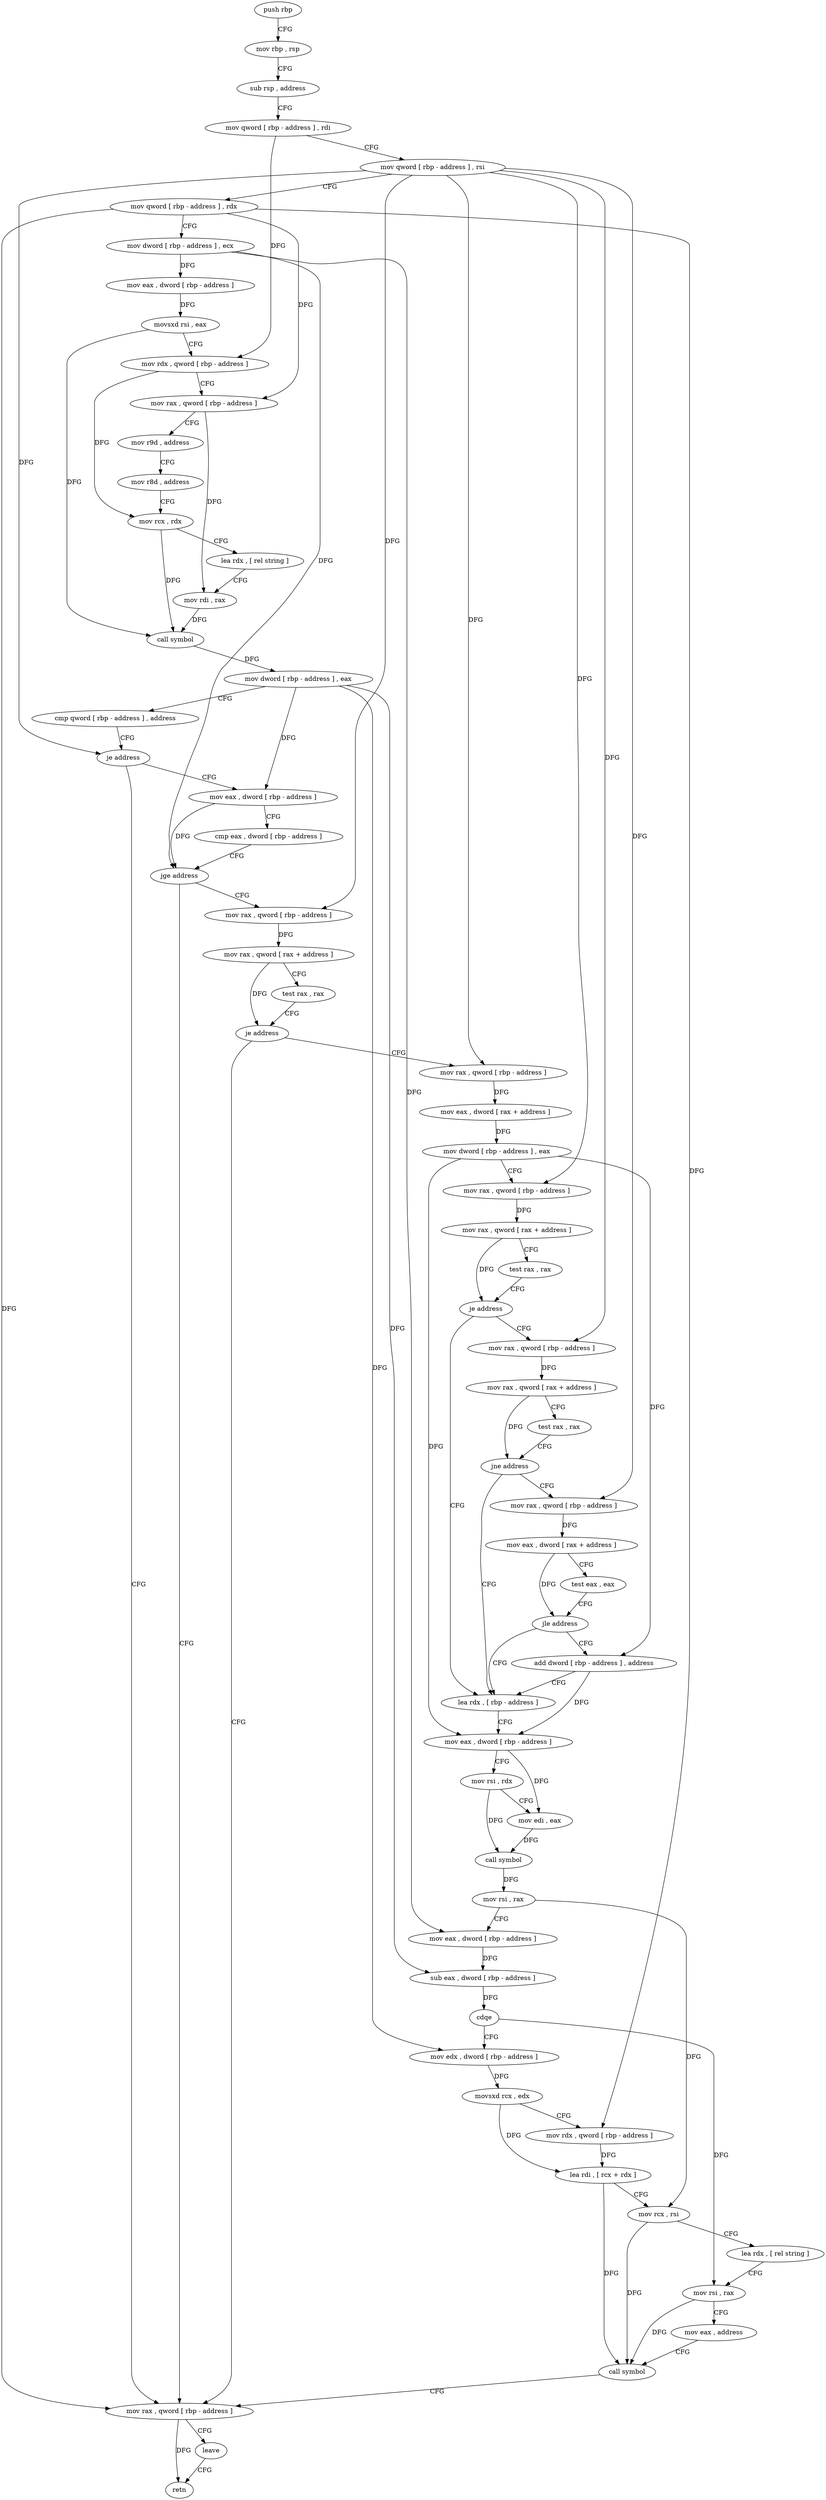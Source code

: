 digraph "func" {
"264074" [label = "push rbp" ]
"264075" [label = "mov rbp , rsp" ]
"264078" [label = "sub rsp , address" ]
"264082" [label = "mov qword [ rbp - address ] , rdi" ]
"264086" [label = "mov qword [ rbp - address ] , rsi" ]
"264090" [label = "mov qword [ rbp - address ] , rdx" ]
"264094" [label = "mov dword [ rbp - address ] , ecx" ]
"264097" [label = "mov eax , dword [ rbp - address ]" ]
"264100" [label = "movsxd rsi , eax" ]
"264103" [label = "mov rdx , qword [ rbp - address ]" ]
"264107" [label = "mov rax , qword [ rbp - address ]" ]
"264111" [label = "mov r9d , address" ]
"264117" [label = "mov r8d , address" ]
"264123" [label = "mov rcx , rdx" ]
"264126" [label = "lea rdx , [ rel string ]" ]
"264133" [label = "mov rdi , rax" ]
"264136" [label = "call symbol" ]
"264141" [label = "mov dword [ rbp - address ] , eax" ]
"264144" [label = "cmp qword [ rbp - address ] , address" ]
"264149" [label = "je address" ]
"264308" [label = "mov rax , qword [ rbp - address ]" ]
"264155" [label = "mov eax , dword [ rbp - address ]" ]
"264312" [label = "leave" ]
"264313" [label = "retn" ]
"264158" [label = "cmp eax , dword [ rbp - address ]" ]
"264161" [label = "jge address" ]
"264167" [label = "mov rax , qword [ rbp - address ]" ]
"264171" [label = "mov rax , qword [ rax + address ]" ]
"264178" [label = "test rax , rax" ]
"264181" [label = "je address" ]
"264183" [label = "mov rax , qword [ rbp - address ]" ]
"264187" [label = "mov eax , dword [ rax + address ]" ]
"264190" [label = "mov dword [ rbp - address ] , eax" ]
"264193" [label = "mov rax , qword [ rbp - address ]" ]
"264197" [label = "mov rax , qword [ rax + address ]" ]
"264204" [label = "test rax , rax" ]
"264207" [label = "je address" ]
"264243" [label = "lea rdx , [ rbp - address ]" ]
"264209" [label = "mov rax , qword [ rbp - address ]" ]
"264247" [label = "mov eax , dword [ rbp - address ]" ]
"264250" [label = "mov rsi , rdx" ]
"264253" [label = "mov edi , eax" ]
"264255" [label = "call symbol" ]
"264260" [label = "mov rsi , rax" ]
"264263" [label = "mov eax , dword [ rbp - address ]" ]
"264266" [label = "sub eax , dword [ rbp - address ]" ]
"264269" [label = "cdqe" ]
"264271" [label = "mov edx , dword [ rbp - address ]" ]
"264274" [label = "movsxd rcx , edx" ]
"264277" [label = "mov rdx , qword [ rbp - address ]" ]
"264281" [label = "lea rdi , [ rcx + rdx ]" ]
"264285" [label = "mov rcx , rsi" ]
"264288" [label = "lea rdx , [ rel string ]" ]
"264295" [label = "mov rsi , rax" ]
"264298" [label = "mov eax , address" ]
"264303" [label = "call symbol" ]
"264213" [label = "mov rax , qword [ rax + address ]" ]
"264220" [label = "test rax , rax" ]
"264223" [label = "jne address" ]
"264225" [label = "mov rax , qword [ rbp - address ]" ]
"264229" [label = "mov eax , dword [ rax + address ]" ]
"264232" [label = "test eax , eax" ]
"264234" [label = "jle address" ]
"264236" [label = "add dword [ rbp - address ] , address" ]
"264074" -> "264075" [ label = "CFG" ]
"264075" -> "264078" [ label = "CFG" ]
"264078" -> "264082" [ label = "CFG" ]
"264082" -> "264086" [ label = "CFG" ]
"264082" -> "264103" [ label = "DFG" ]
"264086" -> "264090" [ label = "CFG" ]
"264086" -> "264149" [ label = "DFG" ]
"264086" -> "264167" [ label = "DFG" ]
"264086" -> "264183" [ label = "DFG" ]
"264086" -> "264193" [ label = "DFG" ]
"264086" -> "264209" [ label = "DFG" ]
"264086" -> "264225" [ label = "DFG" ]
"264090" -> "264094" [ label = "CFG" ]
"264090" -> "264107" [ label = "DFG" ]
"264090" -> "264308" [ label = "DFG" ]
"264090" -> "264277" [ label = "DFG" ]
"264094" -> "264097" [ label = "DFG" ]
"264094" -> "264161" [ label = "DFG" ]
"264094" -> "264263" [ label = "DFG" ]
"264097" -> "264100" [ label = "DFG" ]
"264100" -> "264103" [ label = "CFG" ]
"264100" -> "264136" [ label = "DFG" ]
"264103" -> "264107" [ label = "CFG" ]
"264103" -> "264123" [ label = "DFG" ]
"264107" -> "264111" [ label = "CFG" ]
"264107" -> "264133" [ label = "DFG" ]
"264111" -> "264117" [ label = "CFG" ]
"264117" -> "264123" [ label = "CFG" ]
"264123" -> "264126" [ label = "CFG" ]
"264123" -> "264136" [ label = "DFG" ]
"264126" -> "264133" [ label = "CFG" ]
"264133" -> "264136" [ label = "DFG" ]
"264136" -> "264141" [ label = "DFG" ]
"264141" -> "264144" [ label = "CFG" ]
"264141" -> "264155" [ label = "DFG" ]
"264141" -> "264266" [ label = "DFG" ]
"264141" -> "264271" [ label = "DFG" ]
"264144" -> "264149" [ label = "CFG" ]
"264149" -> "264308" [ label = "CFG" ]
"264149" -> "264155" [ label = "CFG" ]
"264308" -> "264312" [ label = "CFG" ]
"264308" -> "264313" [ label = "DFG" ]
"264155" -> "264158" [ label = "CFG" ]
"264155" -> "264161" [ label = "DFG" ]
"264312" -> "264313" [ label = "CFG" ]
"264158" -> "264161" [ label = "CFG" ]
"264161" -> "264308" [ label = "CFG" ]
"264161" -> "264167" [ label = "CFG" ]
"264167" -> "264171" [ label = "DFG" ]
"264171" -> "264178" [ label = "CFG" ]
"264171" -> "264181" [ label = "DFG" ]
"264178" -> "264181" [ label = "CFG" ]
"264181" -> "264308" [ label = "CFG" ]
"264181" -> "264183" [ label = "CFG" ]
"264183" -> "264187" [ label = "DFG" ]
"264187" -> "264190" [ label = "DFG" ]
"264190" -> "264193" [ label = "CFG" ]
"264190" -> "264247" [ label = "DFG" ]
"264190" -> "264236" [ label = "DFG" ]
"264193" -> "264197" [ label = "DFG" ]
"264197" -> "264204" [ label = "CFG" ]
"264197" -> "264207" [ label = "DFG" ]
"264204" -> "264207" [ label = "CFG" ]
"264207" -> "264243" [ label = "CFG" ]
"264207" -> "264209" [ label = "CFG" ]
"264243" -> "264247" [ label = "CFG" ]
"264209" -> "264213" [ label = "DFG" ]
"264247" -> "264250" [ label = "CFG" ]
"264247" -> "264253" [ label = "DFG" ]
"264250" -> "264253" [ label = "CFG" ]
"264250" -> "264255" [ label = "DFG" ]
"264253" -> "264255" [ label = "DFG" ]
"264255" -> "264260" [ label = "DFG" ]
"264260" -> "264263" [ label = "CFG" ]
"264260" -> "264285" [ label = "DFG" ]
"264263" -> "264266" [ label = "DFG" ]
"264266" -> "264269" [ label = "DFG" ]
"264269" -> "264271" [ label = "CFG" ]
"264269" -> "264295" [ label = "DFG" ]
"264271" -> "264274" [ label = "DFG" ]
"264274" -> "264277" [ label = "CFG" ]
"264274" -> "264281" [ label = "DFG" ]
"264277" -> "264281" [ label = "DFG" ]
"264281" -> "264285" [ label = "CFG" ]
"264281" -> "264303" [ label = "DFG" ]
"264285" -> "264288" [ label = "CFG" ]
"264285" -> "264303" [ label = "DFG" ]
"264288" -> "264295" [ label = "CFG" ]
"264295" -> "264298" [ label = "CFG" ]
"264295" -> "264303" [ label = "DFG" ]
"264298" -> "264303" [ label = "CFG" ]
"264303" -> "264308" [ label = "CFG" ]
"264213" -> "264220" [ label = "CFG" ]
"264213" -> "264223" [ label = "DFG" ]
"264220" -> "264223" [ label = "CFG" ]
"264223" -> "264243" [ label = "CFG" ]
"264223" -> "264225" [ label = "CFG" ]
"264225" -> "264229" [ label = "DFG" ]
"264229" -> "264232" [ label = "CFG" ]
"264229" -> "264234" [ label = "DFG" ]
"264232" -> "264234" [ label = "CFG" ]
"264234" -> "264243" [ label = "CFG" ]
"264234" -> "264236" [ label = "CFG" ]
"264236" -> "264243" [ label = "CFG" ]
"264236" -> "264247" [ label = "DFG" ]
}
